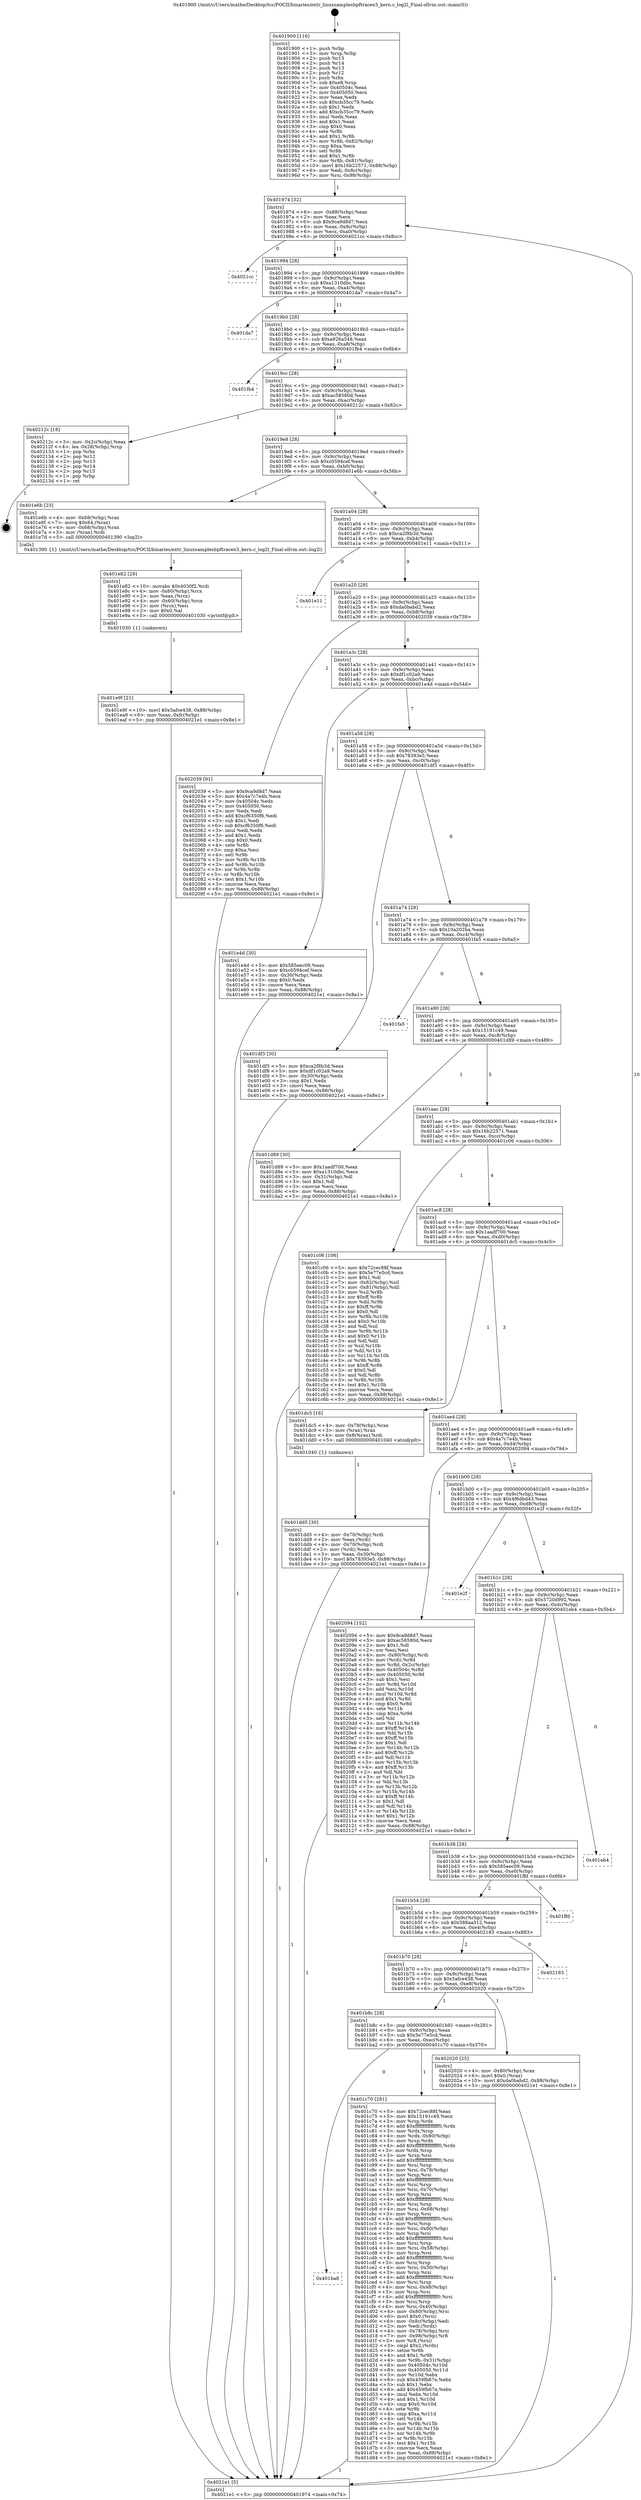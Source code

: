 digraph "0x401900" {
  label = "0x401900 (/mnt/c/Users/mathe/Desktop/tcc/POCII/binaries/extr_linuxsamplesbpftracex3_kern.c_log2l_Final-ollvm.out::main(0))"
  labelloc = "t"
  node[shape=record]

  Entry [label="",width=0.3,height=0.3,shape=circle,fillcolor=black,style=filled]
  "0x401974" [label="{
     0x401974 [32]\l
     | [instrs]\l
     &nbsp;&nbsp;0x401974 \<+6\>: mov -0x88(%rbp),%eax\l
     &nbsp;&nbsp;0x40197a \<+2\>: mov %eax,%ecx\l
     &nbsp;&nbsp;0x40197c \<+6\>: sub $0x9ca9d8d7,%ecx\l
     &nbsp;&nbsp;0x401982 \<+6\>: mov %eax,-0x9c(%rbp)\l
     &nbsp;&nbsp;0x401988 \<+6\>: mov %ecx,-0xa0(%rbp)\l
     &nbsp;&nbsp;0x40198e \<+6\>: je 00000000004021cc \<main+0x8cc\>\l
  }"]
  "0x4021cc" [label="{
     0x4021cc\l
  }", style=dashed]
  "0x401994" [label="{
     0x401994 [28]\l
     | [instrs]\l
     &nbsp;&nbsp;0x401994 \<+5\>: jmp 0000000000401999 \<main+0x99\>\l
     &nbsp;&nbsp;0x401999 \<+6\>: mov -0x9c(%rbp),%eax\l
     &nbsp;&nbsp;0x40199f \<+5\>: sub $0xa1310dbc,%eax\l
     &nbsp;&nbsp;0x4019a4 \<+6\>: mov %eax,-0xa4(%rbp)\l
     &nbsp;&nbsp;0x4019aa \<+6\>: je 0000000000401da7 \<main+0x4a7\>\l
  }"]
  Exit [label="",width=0.3,height=0.3,shape=circle,fillcolor=black,style=filled,peripheries=2]
  "0x401da7" [label="{
     0x401da7\l
  }", style=dashed]
  "0x4019b0" [label="{
     0x4019b0 [28]\l
     | [instrs]\l
     &nbsp;&nbsp;0x4019b0 \<+5\>: jmp 00000000004019b5 \<main+0xb5\>\l
     &nbsp;&nbsp;0x4019b5 \<+6\>: mov -0x9c(%rbp),%eax\l
     &nbsp;&nbsp;0x4019bb \<+5\>: sub $0xa926a548,%eax\l
     &nbsp;&nbsp;0x4019c0 \<+6\>: mov %eax,-0xa8(%rbp)\l
     &nbsp;&nbsp;0x4019c6 \<+6\>: je 0000000000401fb4 \<main+0x6b4\>\l
  }"]
  "0x401e9f" [label="{
     0x401e9f [21]\l
     | [instrs]\l
     &nbsp;&nbsp;0x401e9f \<+10\>: movl $0x5afce438,-0x88(%rbp)\l
     &nbsp;&nbsp;0x401ea9 \<+6\>: mov %eax,-0xfc(%rbp)\l
     &nbsp;&nbsp;0x401eaf \<+5\>: jmp 00000000004021e1 \<main+0x8e1\>\l
  }"]
  "0x401fb4" [label="{
     0x401fb4\l
  }", style=dashed]
  "0x4019cc" [label="{
     0x4019cc [28]\l
     | [instrs]\l
     &nbsp;&nbsp;0x4019cc \<+5\>: jmp 00000000004019d1 \<main+0xd1\>\l
     &nbsp;&nbsp;0x4019d1 \<+6\>: mov -0x9c(%rbp),%eax\l
     &nbsp;&nbsp;0x4019d7 \<+5\>: sub $0xac58580d,%eax\l
     &nbsp;&nbsp;0x4019dc \<+6\>: mov %eax,-0xac(%rbp)\l
     &nbsp;&nbsp;0x4019e2 \<+6\>: je 000000000040212c \<main+0x82c\>\l
  }"]
  "0x401e82" [label="{
     0x401e82 [29]\l
     | [instrs]\l
     &nbsp;&nbsp;0x401e82 \<+10\>: movabs $0x4030f2,%rdi\l
     &nbsp;&nbsp;0x401e8c \<+4\>: mov -0x60(%rbp),%rcx\l
     &nbsp;&nbsp;0x401e90 \<+2\>: mov %eax,(%rcx)\l
     &nbsp;&nbsp;0x401e92 \<+4\>: mov -0x60(%rbp),%rcx\l
     &nbsp;&nbsp;0x401e96 \<+2\>: mov (%rcx),%esi\l
     &nbsp;&nbsp;0x401e98 \<+2\>: mov $0x0,%al\l
     &nbsp;&nbsp;0x401e9a \<+5\>: call 0000000000401030 \<printf@plt\>\l
     | [calls]\l
     &nbsp;&nbsp;0x401030 \{1\} (unknown)\l
  }"]
  "0x40212c" [label="{
     0x40212c [18]\l
     | [instrs]\l
     &nbsp;&nbsp;0x40212c \<+3\>: mov -0x2c(%rbp),%eax\l
     &nbsp;&nbsp;0x40212f \<+4\>: lea -0x28(%rbp),%rsp\l
     &nbsp;&nbsp;0x402133 \<+1\>: pop %rbx\l
     &nbsp;&nbsp;0x402134 \<+2\>: pop %r12\l
     &nbsp;&nbsp;0x402136 \<+2\>: pop %r13\l
     &nbsp;&nbsp;0x402138 \<+2\>: pop %r14\l
     &nbsp;&nbsp;0x40213a \<+2\>: pop %r15\l
     &nbsp;&nbsp;0x40213c \<+1\>: pop %rbp\l
     &nbsp;&nbsp;0x40213d \<+1\>: ret\l
  }"]
  "0x4019e8" [label="{
     0x4019e8 [28]\l
     | [instrs]\l
     &nbsp;&nbsp;0x4019e8 \<+5\>: jmp 00000000004019ed \<main+0xed\>\l
     &nbsp;&nbsp;0x4019ed \<+6\>: mov -0x9c(%rbp),%eax\l
     &nbsp;&nbsp;0x4019f3 \<+5\>: sub $0xc0594cef,%eax\l
     &nbsp;&nbsp;0x4019f8 \<+6\>: mov %eax,-0xb0(%rbp)\l
     &nbsp;&nbsp;0x4019fe \<+6\>: je 0000000000401e6b \<main+0x56b\>\l
  }"]
  "0x401dd5" [label="{
     0x401dd5 [30]\l
     | [instrs]\l
     &nbsp;&nbsp;0x401dd5 \<+4\>: mov -0x70(%rbp),%rdi\l
     &nbsp;&nbsp;0x401dd9 \<+2\>: mov %eax,(%rdi)\l
     &nbsp;&nbsp;0x401ddb \<+4\>: mov -0x70(%rbp),%rdi\l
     &nbsp;&nbsp;0x401ddf \<+2\>: mov (%rdi),%eax\l
     &nbsp;&nbsp;0x401de1 \<+3\>: mov %eax,-0x30(%rbp)\l
     &nbsp;&nbsp;0x401de4 \<+10\>: movl $0x78393e5,-0x88(%rbp)\l
     &nbsp;&nbsp;0x401dee \<+5\>: jmp 00000000004021e1 \<main+0x8e1\>\l
  }"]
  "0x401e6b" [label="{
     0x401e6b [23]\l
     | [instrs]\l
     &nbsp;&nbsp;0x401e6b \<+4\>: mov -0x68(%rbp),%rax\l
     &nbsp;&nbsp;0x401e6f \<+7\>: movq $0x64,(%rax)\l
     &nbsp;&nbsp;0x401e76 \<+4\>: mov -0x68(%rbp),%rax\l
     &nbsp;&nbsp;0x401e7a \<+3\>: mov (%rax),%rdi\l
     &nbsp;&nbsp;0x401e7d \<+5\>: call 0000000000401390 \<log2l\>\l
     | [calls]\l
     &nbsp;&nbsp;0x401390 \{1\} (/mnt/c/Users/mathe/Desktop/tcc/POCII/binaries/extr_linuxsamplesbpftracex3_kern.c_log2l_Final-ollvm.out::log2l)\l
  }"]
  "0x401a04" [label="{
     0x401a04 [28]\l
     | [instrs]\l
     &nbsp;&nbsp;0x401a04 \<+5\>: jmp 0000000000401a09 \<main+0x109\>\l
     &nbsp;&nbsp;0x401a09 \<+6\>: mov -0x9c(%rbp),%eax\l
     &nbsp;&nbsp;0x401a0f \<+5\>: sub $0xca2f8b3d,%eax\l
     &nbsp;&nbsp;0x401a14 \<+6\>: mov %eax,-0xb4(%rbp)\l
     &nbsp;&nbsp;0x401a1a \<+6\>: je 0000000000401e11 \<main+0x511\>\l
  }"]
  "0x401ba8" [label="{
     0x401ba8\l
  }", style=dashed]
  "0x401e11" [label="{
     0x401e11\l
  }", style=dashed]
  "0x401a20" [label="{
     0x401a20 [28]\l
     | [instrs]\l
     &nbsp;&nbsp;0x401a20 \<+5\>: jmp 0000000000401a25 \<main+0x125\>\l
     &nbsp;&nbsp;0x401a25 \<+6\>: mov -0x9c(%rbp),%eax\l
     &nbsp;&nbsp;0x401a2b \<+5\>: sub $0xda0babd2,%eax\l
     &nbsp;&nbsp;0x401a30 \<+6\>: mov %eax,-0xb8(%rbp)\l
     &nbsp;&nbsp;0x401a36 \<+6\>: je 0000000000402039 \<main+0x739\>\l
  }"]
  "0x401c70" [label="{
     0x401c70 [281]\l
     | [instrs]\l
     &nbsp;&nbsp;0x401c70 \<+5\>: mov $0x72cec88f,%eax\l
     &nbsp;&nbsp;0x401c75 \<+5\>: mov $0x15191c49,%ecx\l
     &nbsp;&nbsp;0x401c7a \<+3\>: mov %rsp,%rdx\l
     &nbsp;&nbsp;0x401c7d \<+4\>: add $0xfffffffffffffff0,%rdx\l
     &nbsp;&nbsp;0x401c81 \<+3\>: mov %rdx,%rsp\l
     &nbsp;&nbsp;0x401c84 \<+4\>: mov %rdx,-0x80(%rbp)\l
     &nbsp;&nbsp;0x401c88 \<+3\>: mov %rsp,%rdx\l
     &nbsp;&nbsp;0x401c8b \<+4\>: add $0xfffffffffffffff0,%rdx\l
     &nbsp;&nbsp;0x401c8f \<+3\>: mov %rdx,%rsp\l
     &nbsp;&nbsp;0x401c92 \<+3\>: mov %rsp,%rsi\l
     &nbsp;&nbsp;0x401c95 \<+4\>: add $0xfffffffffffffff0,%rsi\l
     &nbsp;&nbsp;0x401c99 \<+3\>: mov %rsi,%rsp\l
     &nbsp;&nbsp;0x401c9c \<+4\>: mov %rsi,-0x78(%rbp)\l
     &nbsp;&nbsp;0x401ca0 \<+3\>: mov %rsp,%rsi\l
     &nbsp;&nbsp;0x401ca3 \<+4\>: add $0xfffffffffffffff0,%rsi\l
     &nbsp;&nbsp;0x401ca7 \<+3\>: mov %rsi,%rsp\l
     &nbsp;&nbsp;0x401caa \<+4\>: mov %rsi,-0x70(%rbp)\l
     &nbsp;&nbsp;0x401cae \<+3\>: mov %rsp,%rsi\l
     &nbsp;&nbsp;0x401cb1 \<+4\>: add $0xfffffffffffffff0,%rsi\l
     &nbsp;&nbsp;0x401cb5 \<+3\>: mov %rsi,%rsp\l
     &nbsp;&nbsp;0x401cb8 \<+4\>: mov %rsi,-0x68(%rbp)\l
     &nbsp;&nbsp;0x401cbc \<+3\>: mov %rsp,%rsi\l
     &nbsp;&nbsp;0x401cbf \<+4\>: add $0xfffffffffffffff0,%rsi\l
     &nbsp;&nbsp;0x401cc3 \<+3\>: mov %rsi,%rsp\l
     &nbsp;&nbsp;0x401cc6 \<+4\>: mov %rsi,-0x60(%rbp)\l
     &nbsp;&nbsp;0x401cca \<+3\>: mov %rsp,%rsi\l
     &nbsp;&nbsp;0x401ccd \<+4\>: add $0xfffffffffffffff0,%rsi\l
     &nbsp;&nbsp;0x401cd1 \<+3\>: mov %rsi,%rsp\l
     &nbsp;&nbsp;0x401cd4 \<+4\>: mov %rsi,-0x58(%rbp)\l
     &nbsp;&nbsp;0x401cd8 \<+3\>: mov %rsp,%rsi\l
     &nbsp;&nbsp;0x401cdb \<+4\>: add $0xfffffffffffffff0,%rsi\l
     &nbsp;&nbsp;0x401cdf \<+3\>: mov %rsi,%rsp\l
     &nbsp;&nbsp;0x401ce2 \<+4\>: mov %rsi,-0x50(%rbp)\l
     &nbsp;&nbsp;0x401ce6 \<+3\>: mov %rsp,%rsi\l
     &nbsp;&nbsp;0x401ce9 \<+4\>: add $0xfffffffffffffff0,%rsi\l
     &nbsp;&nbsp;0x401ced \<+3\>: mov %rsi,%rsp\l
     &nbsp;&nbsp;0x401cf0 \<+4\>: mov %rsi,-0x48(%rbp)\l
     &nbsp;&nbsp;0x401cf4 \<+3\>: mov %rsp,%rsi\l
     &nbsp;&nbsp;0x401cf7 \<+4\>: add $0xfffffffffffffff0,%rsi\l
     &nbsp;&nbsp;0x401cfb \<+3\>: mov %rsi,%rsp\l
     &nbsp;&nbsp;0x401cfe \<+4\>: mov %rsi,-0x40(%rbp)\l
     &nbsp;&nbsp;0x401d02 \<+4\>: mov -0x80(%rbp),%rsi\l
     &nbsp;&nbsp;0x401d06 \<+6\>: movl $0x0,(%rsi)\l
     &nbsp;&nbsp;0x401d0c \<+6\>: mov -0x8c(%rbp),%edi\l
     &nbsp;&nbsp;0x401d12 \<+2\>: mov %edi,(%rdx)\l
     &nbsp;&nbsp;0x401d14 \<+4\>: mov -0x78(%rbp),%rsi\l
     &nbsp;&nbsp;0x401d18 \<+7\>: mov -0x98(%rbp),%r8\l
     &nbsp;&nbsp;0x401d1f \<+3\>: mov %r8,(%rsi)\l
     &nbsp;&nbsp;0x401d22 \<+3\>: cmpl $0x2,(%rdx)\l
     &nbsp;&nbsp;0x401d25 \<+4\>: setne %r9b\l
     &nbsp;&nbsp;0x401d29 \<+4\>: and $0x1,%r9b\l
     &nbsp;&nbsp;0x401d2d \<+4\>: mov %r9b,-0x31(%rbp)\l
     &nbsp;&nbsp;0x401d31 \<+8\>: mov 0x40504c,%r10d\l
     &nbsp;&nbsp;0x401d39 \<+8\>: mov 0x405050,%r11d\l
     &nbsp;&nbsp;0x401d41 \<+3\>: mov %r10d,%ebx\l
     &nbsp;&nbsp;0x401d44 \<+6\>: sub $0x459fb67e,%ebx\l
     &nbsp;&nbsp;0x401d4a \<+3\>: sub $0x1,%ebx\l
     &nbsp;&nbsp;0x401d4d \<+6\>: add $0x459fb67e,%ebx\l
     &nbsp;&nbsp;0x401d53 \<+4\>: imul %ebx,%r10d\l
     &nbsp;&nbsp;0x401d57 \<+4\>: and $0x1,%r10d\l
     &nbsp;&nbsp;0x401d5b \<+4\>: cmp $0x0,%r10d\l
     &nbsp;&nbsp;0x401d5f \<+4\>: sete %r9b\l
     &nbsp;&nbsp;0x401d63 \<+4\>: cmp $0xa,%r11d\l
     &nbsp;&nbsp;0x401d67 \<+4\>: setl %r14b\l
     &nbsp;&nbsp;0x401d6b \<+3\>: mov %r9b,%r15b\l
     &nbsp;&nbsp;0x401d6e \<+3\>: and %r14b,%r15b\l
     &nbsp;&nbsp;0x401d71 \<+3\>: xor %r14b,%r9b\l
     &nbsp;&nbsp;0x401d74 \<+3\>: or %r9b,%r15b\l
     &nbsp;&nbsp;0x401d77 \<+4\>: test $0x1,%r15b\l
     &nbsp;&nbsp;0x401d7b \<+3\>: cmovne %ecx,%eax\l
     &nbsp;&nbsp;0x401d7e \<+6\>: mov %eax,-0x88(%rbp)\l
     &nbsp;&nbsp;0x401d84 \<+5\>: jmp 00000000004021e1 \<main+0x8e1\>\l
  }"]
  "0x402039" [label="{
     0x402039 [91]\l
     | [instrs]\l
     &nbsp;&nbsp;0x402039 \<+5\>: mov $0x9ca9d8d7,%eax\l
     &nbsp;&nbsp;0x40203e \<+5\>: mov $0x4a7c7e4b,%ecx\l
     &nbsp;&nbsp;0x402043 \<+7\>: mov 0x40504c,%edx\l
     &nbsp;&nbsp;0x40204a \<+7\>: mov 0x405050,%esi\l
     &nbsp;&nbsp;0x402051 \<+2\>: mov %edx,%edi\l
     &nbsp;&nbsp;0x402053 \<+6\>: add $0xcf6350f6,%edi\l
     &nbsp;&nbsp;0x402059 \<+3\>: sub $0x1,%edi\l
     &nbsp;&nbsp;0x40205c \<+6\>: sub $0xcf6350f6,%edi\l
     &nbsp;&nbsp;0x402062 \<+3\>: imul %edi,%edx\l
     &nbsp;&nbsp;0x402065 \<+3\>: and $0x1,%edx\l
     &nbsp;&nbsp;0x402068 \<+3\>: cmp $0x0,%edx\l
     &nbsp;&nbsp;0x40206b \<+4\>: sete %r8b\l
     &nbsp;&nbsp;0x40206f \<+3\>: cmp $0xa,%esi\l
     &nbsp;&nbsp;0x402072 \<+4\>: setl %r9b\l
     &nbsp;&nbsp;0x402076 \<+3\>: mov %r8b,%r10b\l
     &nbsp;&nbsp;0x402079 \<+3\>: and %r9b,%r10b\l
     &nbsp;&nbsp;0x40207c \<+3\>: xor %r9b,%r8b\l
     &nbsp;&nbsp;0x40207f \<+3\>: or %r8b,%r10b\l
     &nbsp;&nbsp;0x402082 \<+4\>: test $0x1,%r10b\l
     &nbsp;&nbsp;0x402086 \<+3\>: cmovne %ecx,%eax\l
     &nbsp;&nbsp;0x402089 \<+6\>: mov %eax,-0x88(%rbp)\l
     &nbsp;&nbsp;0x40208f \<+5\>: jmp 00000000004021e1 \<main+0x8e1\>\l
  }"]
  "0x401a3c" [label="{
     0x401a3c [28]\l
     | [instrs]\l
     &nbsp;&nbsp;0x401a3c \<+5\>: jmp 0000000000401a41 \<main+0x141\>\l
     &nbsp;&nbsp;0x401a41 \<+6\>: mov -0x9c(%rbp),%eax\l
     &nbsp;&nbsp;0x401a47 \<+5\>: sub $0xdf1c02a9,%eax\l
     &nbsp;&nbsp;0x401a4c \<+6\>: mov %eax,-0xbc(%rbp)\l
     &nbsp;&nbsp;0x401a52 \<+6\>: je 0000000000401e4d \<main+0x54d\>\l
  }"]
  "0x401b8c" [label="{
     0x401b8c [28]\l
     | [instrs]\l
     &nbsp;&nbsp;0x401b8c \<+5\>: jmp 0000000000401b91 \<main+0x291\>\l
     &nbsp;&nbsp;0x401b91 \<+6\>: mov -0x9c(%rbp),%eax\l
     &nbsp;&nbsp;0x401b97 \<+5\>: sub $0x5e77e5cd,%eax\l
     &nbsp;&nbsp;0x401b9c \<+6\>: mov %eax,-0xec(%rbp)\l
     &nbsp;&nbsp;0x401ba2 \<+6\>: je 0000000000401c70 \<main+0x370\>\l
  }"]
  "0x401e4d" [label="{
     0x401e4d [30]\l
     | [instrs]\l
     &nbsp;&nbsp;0x401e4d \<+5\>: mov $0x585eec09,%eax\l
     &nbsp;&nbsp;0x401e52 \<+5\>: mov $0xc0594cef,%ecx\l
     &nbsp;&nbsp;0x401e57 \<+3\>: mov -0x30(%rbp),%edx\l
     &nbsp;&nbsp;0x401e5a \<+3\>: cmp $0x0,%edx\l
     &nbsp;&nbsp;0x401e5d \<+3\>: cmove %ecx,%eax\l
     &nbsp;&nbsp;0x401e60 \<+6\>: mov %eax,-0x88(%rbp)\l
     &nbsp;&nbsp;0x401e66 \<+5\>: jmp 00000000004021e1 \<main+0x8e1\>\l
  }"]
  "0x401a58" [label="{
     0x401a58 [28]\l
     | [instrs]\l
     &nbsp;&nbsp;0x401a58 \<+5\>: jmp 0000000000401a5d \<main+0x15d\>\l
     &nbsp;&nbsp;0x401a5d \<+6\>: mov -0x9c(%rbp),%eax\l
     &nbsp;&nbsp;0x401a63 \<+5\>: sub $0x78393e5,%eax\l
     &nbsp;&nbsp;0x401a68 \<+6\>: mov %eax,-0xc0(%rbp)\l
     &nbsp;&nbsp;0x401a6e \<+6\>: je 0000000000401df3 \<main+0x4f3\>\l
  }"]
  "0x402020" [label="{
     0x402020 [25]\l
     | [instrs]\l
     &nbsp;&nbsp;0x402020 \<+4\>: mov -0x80(%rbp),%rax\l
     &nbsp;&nbsp;0x402024 \<+6\>: movl $0x0,(%rax)\l
     &nbsp;&nbsp;0x40202a \<+10\>: movl $0xda0babd2,-0x88(%rbp)\l
     &nbsp;&nbsp;0x402034 \<+5\>: jmp 00000000004021e1 \<main+0x8e1\>\l
  }"]
  "0x401df3" [label="{
     0x401df3 [30]\l
     | [instrs]\l
     &nbsp;&nbsp;0x401df3 \<+5\>: mov $0xca2f8b3d,%eax\l
     &nbsp;&nbsp;0x401df8 \<+5\>: mov $0xdf1c02a9,%ecx\l
     &nbsp;&nbsp;0x401dfd \<+3\>: mov -0x30(%rbp),%edx\l
     &nbsp;&nbsp;0x401e00 \<+3\>: cmp $0x1,%edx\l
     &nbsp;&nbsp;0x401e03 \<+3\>: cmovl %ecx,%eax\l
     &nbsp;&nbsp;0x401e06 \<+6\>: mov %eax,-0x88(%rbp)\l
     &nbsp;&nbsp;0x401e0c \<+5\>: jmp 00000000004021e1 \<main+0x8e1\>\l
  }"]
  "0x401a74" [label="{
     0x401a74 [28]\l
     | [instrs]\l
     &nbsp;&nbsp;0x401a74 \<+5\>: jmp 0000000000401a79 \<main+0x179\>\l
     &nbsp;&nbsp;0x401a79 \<+6\>: mov -0x9c(%rbp),%eax\l
     &nbsp;&nbsp;0x401a7f \<+5\>: sub $0x10a202ba,%eax\l
     &nbsp;&nbsp;0x401a84 \<+6\>: mov %eax,-0xc4(%rbp)\l
     &nbsp;&nbsp;0x401a8a \<+6\>: je 0000000000401fa5 \<main+0x6a5\>\l
  }"]
  "0x401b70" [label="{
     0x401b70 [28]\l
     | [instrs]\l
     &nbsp;&nbsp;0x401b70 \<+5\>: jmp 0000000000401b75 \<main+0x275\>\l
     &nbsp;&nbsp;0x401b75 \<+6\>: mov -0x9c(%rbp),%eax\l
     &nbsp;&nbsp;0x401b7b \<+5\>: sub $0x5afce438,%eax\l
     &nbsp;&nbsp;0x401b80 \<+6\>: mov %eax,-0xe8(%rbp)\l
     &nbsp;&nbsp;0x401b86 \<+6\>: je 0000000000402020 \<main+0x720\>\l
  }"]
  "0x401fa5" [label="{
     0x401fa5\l
  }", style=dashed]
  "0x401a90" [label="{
     0x401a90 [28]\l
     | [instrs]\l
     &nbsp;&nbsp;0x401a90 \<+5\>: jmp 0000000000401a95 \<main+0x195\>\l
     &nbsp;&nbsp;0x401a95 \<+6\>: mov -0x9c(%rbp),%eax\l
     &nbsp;&nbsp;0x401a9b \<+5\>: sub $0x15191c49,%eax\l
     &nbsp;&nbsp;0x401aa0 \<+6\>: mov %eax,-0xc8(%rbp)\l
     &nbsp;&nbsp;0x401aa6 \<+6\>: je 0000000000401d89 \<main+0x489\>\l
  }"]
  "0x402183" [label="{
     0x402183\l
  }", style=dashed]
  "0x401d89" [label="{
     0x401d89 [30]\l
     | [instrs]\l
     &nbsp;&nbsp;0x401d89 \<+5\>: mov $0x1aadf700,%eax\l
     &nbsp;&nbsp;0x401d8e \<+5\>: mov $0xa1310dbc,%ecx\l
     &nbsp;&nbsp;0x401d93 \<+3\>: mov -0x31(%rbp),%dl\l
     &nbsp;&nbsp;0x401d96 \<+3\>: test $0x1,%dl\l
     &nbsp;&nbsp;0x401d99 \<+3\>: cmovne %ecx,%eax\l
     &nbsp;&nbsp;0x401d9c \<+6\>: mov %eax,-0x88(%rbp)\l
     &nbsp;&nbsp;0x401da2 \<+5\>: jmp 00000000004021e1 \<main+0x8e1\>\l
  }"]
  "0x401aac" [label="{
     0x401aac [28]\l
     | [instrs]\l
     &nbsp;&nbsp;0x401aac \<+5\>: jmp 0000000000401ab1 \<main+0x1b1\>\l
     &nbsp;&nbsp;0x401ab1 \<+6\>: mov -0x9c(%rbp),%eax\l
     &nbsp;&nbsp;0x401ab7 \<+5\>: sub $0x16b22571,%eax\l
     &nbsp;&nbsp;0x401abc \<+6\>: mov %eax,-0xcc(%rbp)\l
     &nbsp;&nbsp;0x401ac2 \<+6\>: je 0000000000401c06 \<main+0x306\>\l
  }"]
  "0x401b54" [label="{
     0x401b54 [28]\l
     | [instrs]\l
     &nbsp;&nbsp;0x401b54 \<+5\>: jmp 0000000000401b59 \<main+0x259\>\l
     &nbsp;&nbsp;0x401b59 \<+6\>: mov -0x9c(%rbp),%eax\l
     &nbsp;&nbsp;0x401b5f \<+5\>: sub $0x588aa512,%eax\l
     &nbsp;&nbsp;0x401b64 \<+6\>: mov %eax,-0xe4(%rbp)\l
     &nbsp;&nbsp;0x401b6a \<+6\>: je 0000000000402183 \<main+0x883\>\l
  }"]
  "0x401c06" [label="{
     0x401c06 [106]\l
     | [instrs]\l
     &nbsp;&nbsp;0x401c06 \<+5\>: mov $0x72cec88f,%eax\l
     &nbsp;&nbsp;0x401c0b \<+5\>: mov $0x5e77e5cd,%ecx\l
     &nbsp;&nbsp;0x401c10 \<+2\>: mov $0x1,%dl\l
     &nbsp;&nbsp;0x401c12 \<+7\>: mov -0x82(%rbp),%sil\l
     &nbsp;&nbsp;0x401c19 \<+7\>: mov -0x81(%rbp),%dil\l
     &nbsp;&nbsp;0x401c20 \<+3\>: mov %sil,%r8b\l
     &nbsp;&nbsp;0x401c23 \<+4\>: xor $0xff,%r8b\l
     &nbsp;&nbsp;0x401c27 \<+3\>: mov %dil,%r9b\l
     &nbsp;&nbsp;0x401c2a \<+4\>: xor $0xff,%r9b\l
     &nbsp;&nbsp;0x401c2e \<+3\>: xor $0x0,%dl\l
     &nbsp;&nbsp;0x401c31 \<+3\>: mov %r8b,%r10b\l
     &nbsp;&nbsp;0x401c34 \<+4\>: and $0x0,%r10b\l
     &nbsp;&nbsp;0x401c38 \<+3\>: and %dl,%sil\l
     &nbsp;&nbsp;0x401c3b \<+3\>: mov %r9b,%r11b\l
     &nbsp;&nbsp;0x401c3e \<+4\>: and $0x0,%r11b\l
     &nbsp;&nbsp;0x401c42 \<+3\>: and %dl,%dil\l
     &nbsp;&nbsp;0x401c45 \<+3\>: or %sil,%r10b\l
     &nbsp;&nbsp;0x401c48 \<+3\>: or %dil,%r11b\l
     &nbsp;&nbsp;0x401c4b \<+3\>: xor %r11b,%r10b\l
     &nbsp;&nbsp;0x401c4e \<+3\>: or %r9b,%r8b\l
     &nbsp;&nbsp;0x401c51 \<+4\>: xor $0xff,%r8b\l
     &nbsp;&nbsp;0x401c55 \<+3\>: or $0x0,%dl\l
     &nbsp;&nbsp;0x401c58 \<+3\>: and %dl,%r8b\l
     &nbsp;&nbsp;0x401c5b \<+3\>: or %r8b,%r10b\l
     &nbsp;&nbsp;0x401c5e \<+4\>: test $0x1,%r10b\l
     &nbsp;&nbsp;0x401c62 \<+3\>: cmovne %ecx,%eax\l
     &nbsp;&nbsp;0x401c65 \<+6\>: mov %eax,-0x88(%rbp)\l
     &nbsp;&nbsp;0x401c6b \<+5\>: jmp 00000000004021e1 \<main+0x8e1\>\l
  }"]
  "0x401ac8" [label="{
     0x401ac8 [28]\l
     | [instrs]\l
     &nbsp;&nbsp;0x401ac8 \<+5\>: jmp 0000000000401acd \<main+0x1cd\>\l
     &nbsp;&nbsp;0x401acd \<+6\>: mov -0x9c(%rbp),%eax\l
     &nbsp;&nbsp;0x401ad3 \<+5\>: sub $0x1aadf700,%eax\l
     &nbsp;&nbsp;0x401ad8 \<+6\>: mov %eax,-0xd0(%rbp)\l
     &nbsp;&nbsp;0x401ade \<+6\>: je 0000000000401dc5 \<main+0x4c5\>\l
  }"]
  "0x4021e1" [label="{
     0x4021e1 [5]\l
     | [instrs]\l
     &nbsp;&nbsp;0x4021e1 \<+5\>: jmp 0000000000401974 \<main+0x74\>\l
  }"]
  "0x401900" [label="{
     0x401900 [116]\l
     | [instrs]\l
     &nbsp;&nbsp;0x401900 \<+1\>: push %rbp\l
     &nbsp;&nbsp;0x401901 \<+3\>: mov %rsp,%rbp\l
     &nbsp;&nbsp;0x401904 \<+2\>: push %r15\l
     &nbsp;&nbsp;0x401906 \<+2\>: push %r14\l
     &nbsp;&nbsp;0x401908 \<+2\>: push %r13\l
     &nbsp;&nbsp;0x40190a \<+2\>: push %r12\l
     &nbsp;&nbsp;0x40190c \<+1\>: push %rbx\l
     &nbsp;&nbsp;0x40190d \<+7\>: sub $0xe8,%rsp\l
     &nbsp;&nbsp;0x401914 \<+7\>: mov 0x40504c,%eax\l
     &nbsp;&nbsp;0x40191b \<+7\>: mov 0x405050,%ecx\l
     &nbsp;&nbsp;0x401922 \<+2\>: mov %eax,%edx\l
     &nbsp;&nbsp;0x401924 \<+6\>: sub $0xcb35cc79,%edx\l
     &nbsp;&nbsp;0x40192a \<+3\>: sub $0x1,%edx\l
     &nbsp;&nbsp;0x40192d \<+6\>: add $0xcb35cc79,%edx\l
     &nbsp;&nbsp;0x401933 \<+3\>: imul %edx,%eax\l
     &nbsp;&nbsp;0x401936 \<+3\>: and $0x1,%eax\l
     &nbsp;&nbsp;0x401939 \<+3\>: cmp $0x0,%eax\l
     &nbsp;&nbsp;0x40193c \<+4\>: sete %r8b\l
     &nbsp;&nbsp;0x401940 \<+4\>: and $0x1,%r8b\l
     &nbsp;&nbsp;0x401944 \<+7\>: mov %r8b,-0x82(%rbp)\l
     &nbsp;&nbsp;0x40194b \<+3\>: cmp $0xa,%ecx\l
     &nbsp;&nbsp;0x40194e \<+4\>: setl %r8b\l
     &nbsp;&nbsp;0x401952 \<+4\>: and $0x1,%r8b\l
     &nbsp;&nbsp;0x401956 \<+7\>: mov %r8b,-0x81(%rbp)\l
     &nbsp;&nbsp;0x40195d \<+10\>: movl $0x16b22571,-0x88(%rbp)\l
     &nbsp;&nbsp;0x401967 \<+6\>: mov %edi,-0x8c(%rbp)\l
     &nbsp;&nbsp;0x40196d \<+7\>: mov %rsi,-0x98(%rbp)\l
  }"]
  "0x401ffd" [label="{
     0x401ffd\l
  }", style=dashed]
  "0x401dc5" [label="{
     0x401dc5 [16]\l
     | [instrs]\l
     &nbsp;&nbsp;0x401dc5 \<+4\>: mov -0x78(%rbp),%rax\l
     &nbsp;&nbsp;0x401dc9 \<+3\>: mov (%rax),%rax\l
     &nbsp;&nbsp;0x401dcc \<+4\>: mov 0x8(%rax),%rdi\l
     &nbsp;&nbsp;0x401dd0 \<+5\>: call 0000000000401040 \<atoi@plt\>\l
     | [calls]\l
     &nbsp;&nbsp;0x401040 \{1\} (unknown)\l
  }"]
  "0x401ae4" [label="{
     0x401ae4 [28]\l
     | [instrs]\l
     &nbsp;&nbsp;0x401ae4 \<+5\>: jmp 0000000000401ae9 \<main+0x1e9\>\l
     &nbsp;&nbsp;0x401ae9 \<+6\>: mov -0x9c(%rbp),%eax\l
     &nbsp;&nbsp;0x401aef \<+5\>: sub $0x4a7c7e4b,%eax\l
     &nbsp;&nbsp;0x401af4 \<+6\>: mov %eax,-0xd4(%rbp)\l
     &nbsp;&nbsp;0x401afa \<+6\>: je 0000000000402094 \<main+0x794\>\l
  }"]
  "0x401b38" [label="{
     0x401b38 [28]\l
     | [instrs]\l
     &nbsp;&nbsp;0x401b38 \<+5\>: jmp 0000000000401b3d \<main+0x23d\>\l
     &nbsp;&nbsp;0x401b3d \<+6\>: mov -0x9c(%rbp),%eax\l
     &nbsp;&nbsp;0x401b43 \<+5\>: sub $0x585eec09,%eax\l
     &nbsp;&nbsp;0x401b48 \<+6\>: mov %eax,-0xe0(%rbp)\l
     &nbsp;&nbsp;0x401b4e \<+6\>: je 0000000000401ffd \<main+0x6fd\>\l
  }"]
  "0x402094" [label="{
     0x402094 [152]\l
     | [instrs]\l
     &nbsp;&nbsp;0x402094 \<+5\>: mov $0x9ca9d8d7,%eax\l
     &nbsp;&nbsp;0x402099 \<+5\>: mov $0xac58580d,%ecx\l
     &nbsp;&nbsp;0x40209e \<+2\>: mov $0x1,%dl\l
     &nbsp;&nbsp;0x4020a0 \<+2\>: xor %esi,%esi\l
     &nbsp;&nbsp;0x4020a2 \<+4\>: mov -0x80(%rbp),%rdi\l
     &nbsp;&nbsp;0x4020a6 \<+3\>: mov (%rdi),%r8d\l
     &nbsp;&nbsp;0x4020a9 \<+4\>: mov %r8d,-0x2c(%rbp)\l
     &nbsp;&nbsp;0x4020ad \<+8\>: mov 0x40504c,%r8d\l
     &nbsp;&nbsp;0x4020b5 \<+8\>: mov 0x405050,%r9d\l
     &nbsp;&nbsp;0x4020bd \<+3\>: sub $0x1,%esi\l
     &nbsp;&nbsp;0x4020c0 \<+3\>: mov %r8d,%r10d\l
     &nbsp;&nbsp;0x4020c3 \<+3\>: add %esi,%r10d\l
     &nbsp;&nbsp;0x4020c6 \<+4\>: imul %r10d,%r8d\l
     &nbsp;&nbsp;0x4020ca \<+4\>: and $0x1,%r8d\l
     &nbsp;&nbsp;0x4020ce \<+4\>: cmp $0x0,%r8d\l
     &nbsp;&nbsp;0x4020d2 \<+4\>: sete %r11b\l
     &nbsp;&nbsp;0x4020d6 \<+4\>: cmp $0xa,%r9d\l
     &nbsp;&nbsp;0x4020da \<+3\>: setl %bl\l
     &nbsp;&nbsp;0x4020dd \<+3\>: mov %r11b,%r14b\l
     &nbsp;&nbsp;0x4020e0 \<+4\>: xor $0xff,%r14b\l
     &nbsp;&nbsp;0x4020e4 \<+3\>: mov %bl,%r15b\l
     &nbsp;&nbsp;0x4020e7 \<+4\>: xor $0xff,%r15b\l
     &nbsp;&nbsp;0x4020eb \<+3\>: xor $0x1,%dl\l
     &nbsp;&nbsp;0x4020ee \<+3\>: mov %r14b,%r12b\l
     &nbsp;&nbsp;0x4020f1 \<+4\>: and $0xff,%r12b\l
     &nbsp;&nbsp;0x4020f5 \<+3\>: and %dl,%r11b\l
     &nbsp;&nbsp;0x4020f8 \<+3\>: mov %r15b,%r13b\l
     &nbsp;&nbsp;0x4020fb \<+4\>: and $0xff,%r13b\l
     &nbsp;&nbsp;0x4020ff \<+2\>: and %dl,%bl\l
     &nbsp;&nbsp;0x402101 \<+3\>: or %r11b,%r12b\l
     &nbsp;&nbsp;0x402104 \<+3\>: or %bl,%r13b\l
     &nbsp;&nbsp;0x402107 \<+3\>: xor %r13b,%r12b\l
     &nbsp;&nbsp;0x40210a \<+3\>: or %r15b,%r14b\l
     &nbsp;&nbsp;0x40210d \<+4\>: xor $0xff,%r14b\l
     &nbsp;&nbsp;0x402111 \<+3\>: or $0x1,%dl\l
     &nbsp;&nbsp;0x402114 \<+3\>: and %dl,%r14b\l
     &nbsp;&nbsp;0x402117 \<+3\>: or %r14b,%r12b\l
     &nbsp;&nbsp;0x40211a \<+4\>: test $0x1,%r12b\l
     &nbsp;&nbsp;0x40211e \<+3\>: cmovne %ecx,%eax\l
     &nbsp;&nbsp;0x402121 \<+6\>: mov %eax,-0x88(%rbp)\l
     &nbsp;&nbsp;0x402127 \<+5\>: jmp 00000000004021e1 \<main+0x8e1\>\l
  }"]
  "0x401b00" [label="{
     0x401b00 [28]\l
     | [instrs]\l
     &nbsp;&nbsp;0x401b00 \<+5\>: jmp 0000000000401b05 \<main+0x205\>\l
     &nbsp;&nbsp;0x401b05 \<+6\>: mov -0x9c(%rbp),%eax\l
     &nbsp;&nbsp;0x401b0b \<+5\>: sub $0x4f6dbd43,%eax\l
     &nbsp;&nbsp;0x401b10 \<+6\>: mov %eax,-0xd8(%rbp)\l
     &nbsp;&nbsp;0x401b16 \<+6\>: je 0000000000401e2f \<main+0x52f\>\l
  }"]
  "0x401eb4" [label="{
     0x401eb4\l
  }", style=dashed]
  "0x401e2f" [label="{
     0x401e2f\l
  }", style=dashed]
  "0x401b1c" [label="{
     0x401b1c [28]\l
     | [instrs]\l
     &nbsp;&nbsp;0x401b1c \<+5\>: jmp 0000000000401b21 \<main+0x221\>\l
     &nbsp;&nbsp;0x401b21 \<+6\>: mov -0x9c(%rbp),%eax\l
     &nbsp;&nbsp;0x401b27 \<+5\>: sub $0x5720d992,%eax\l
     &nbsp;&nbsp;0x401b2c \<+6\>: mov %eax,-0xdc(%rbp)\l
     &nbsp;&nbsp;0x401b32 \<+6\>: je 0000000000401eb4 \<main+0x5b4\>\l
  }"]
  Entry -> "0x401900" [label=" 1"]
  "0x401974" -> "0x4021cc" [label=" 0"]
  "0x401974" -> "0x401994" [label=" 11"]
  "0x40212c" -> Exit [label=" 1"]
  "0x401994" -> "0x401da7" [label=" 0"]
  "0x401994" -> "0x4019b0" [label=" 11"]
  "0x402094" -> "0x4021e1" [label=" 1"]
  "0x4019b0" -> "0x401fb4" [label=" 0"]
  "0x4019b0" -> "0x4019cc" [label=" 11"]
  "0x402039" -> "0x4021e1" [label=" 1"]
  "0x4019cc" -> "0x40212c" [label=" 1"]
  "0x4019cc" -> "0x4019e8" [label=" 10"]
  "0x402020" -> "0x4021e1" [label=" 1"]
  "0x4019e8" -> "0x401e6b" [label=" 1"]
  "0x4019e8" -> "0x401a04" [label=" 9"]
  "0x401e9f" -> "0x4021e1" [label=" 1"]
  "0x401a04" -> "0x401e11" [label=" 0"]
  "0x401a04" -> "0x401a20" [label=" 9"]
  "0x401e6b" -> "0x401e82" [label=" 1"]
  "0x401a20" -> "0x402039" [label=" 1"]
  "0x401a20" -> "0x401a3c" [label=" 8"]
  "0x401e4d" -> "0x4021e1" [label=" 1"]
  "0x401a3c" -> "0x401e4d" [label=" 1"]
  "0x401a3c" -> "0x401a58" [label=" 7"]
  "0x401dd5" -> "0x4021e1" [label=" 1"]
  "0x401a58" -> "0x401df3" [label=" 1"]
  "0x401a58" -> "0x401a74" [label=" 6"]
  "0x401dc5" -> "0x401dd5" [label=" 1"]
  "0x401a74" -> "0x401fa5" [label=" 0"]
  "0x401a74" -> "0x401a90" [label=" 6"]
  "0x401c70" -> "0x4021e1" [label=" 1"]
  "0x401a90" -> "0x401d89" [label=" 1"]
  "0x401a90" -> "0x401aac" [label=" 5"]
  "0x401e82" -> "0x401e9f" [label=" 1"]
  "0x401aac" -> "0x401c06" [label=" 1"]
  "0x401aac" -> "0x401ac8" [label=" 4"]
  "0x401c06" -> "0x4021e1" [label=" 1"]
  "0x401900" -> "0x401974" [label=" 1"]
  "0x4021e1" -> "0x401974" [label=" 10"]
  "0x401b8c" -> "0x401c70" [label=" 1"]
  "0x401ac8" -> "0x401dc5" [label=" 1"]
  "0x401ac8" -> "0x401ae4" [label=" 3"]
  "0x401df3" -> "0x4021e1" [label=" 1"]
  "0x401ae4" -> "0x402094" [label=" 1"]
  "0x401ae4" -> "0x401b00" [label=" 2"]
  "0x401b70" -> "0x402020" [label=" 1"]
  "0x401b00" -> "0x401e2f" [label=" 0"]
  "0x401b00" -> "0x401b1c" [label=" 2"]
  "0x401d89" -> "0x4021e1" [label=" 1"]
  "0x401b1c" -> "0x401eb4" [label=" 0"]
  "0x401b1c" -> "0x401b38" [label=" 2"]
  "0x401b70" -> "0x401b8c" [label=" 1"]
  "0x401b38" -> "0x401ffd" [label=" 0"]
  "0x401b38" -> "0x401b54" [label=" 2"]
  "0x401b8c" -> "0x401ba8" [label=" 0"]
  "0x401b54" -> "0x402183" [label=" 0"]
  "0x401b54" -> "0x401b70" [label=" 2"]
}

